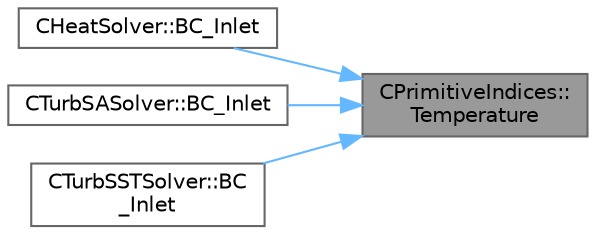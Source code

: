 digraph "CPrimitiveIndices::Temperature"
{
 // LATEX_PDF_SIZE
  bgcolor="transparent";
  edge [fontname=Helvetica,fontsize=10,labelfontname=Helvetica,labelfontsize=10];
  node [fontname=Helvetica,fontsize=10,shape=box,height=0.2,width=0.4];
  rankdir="RL";
  Node1 [id="Node000001",label="CPrimitiveIndices::\lTemperature",height=0.2,width=0.4,color="gray40", fillcolor="grey60", style="filled", fontcolor="black",tooltip=" "];
  Node1 -> Node2 [id="edge1_Node000001_Node000002",dir="back",color="steelblue1",style="solid",tooltip=" "];
  Node2 [id="Node000002",label="CHeatSolver::BC_Inlet",height=0.2,width=0.4,color="grey40", fillcolor="white", style="filled",URL="$classCHeatSolver.html#a425001a48ff8e440183ac9d74ed5e15c",tooltip="Impose the inlet boundary condition."];
  Node1 -> Node3 [id="edge2_Node000001_Node000003",dir="back",color="steelblue1",style="solid",tooltip=" "];
  Node3 [id="Node000003",label="CTurbSASolver::BC_Inlet",height=0.2,width=0.4,color="grey40", fillcolor="white", style="filled",URL="$classCTurbSASolver.html#ab630c3c3f90b092d0b79fe9d91165c33",tooltip="Impose the inlet boundary condition."];
  Node1 -> Node4 [id="edge3_Node000001_Node000004",dir="back",color="steelblue1",style="solid",tooltip=" "];
  Node4 [id="Node000004",label="CTurbSSTSolver::BC\l_Inlet",height=0.2,width=0.4,color="grey40", fillcolor="white", style="filled",URL="$classCTurbSSTSolver.html#ad82e31e58c6d95db62377666c3554d3d",tooltip="Impose the inlet boundary condition."];
}

